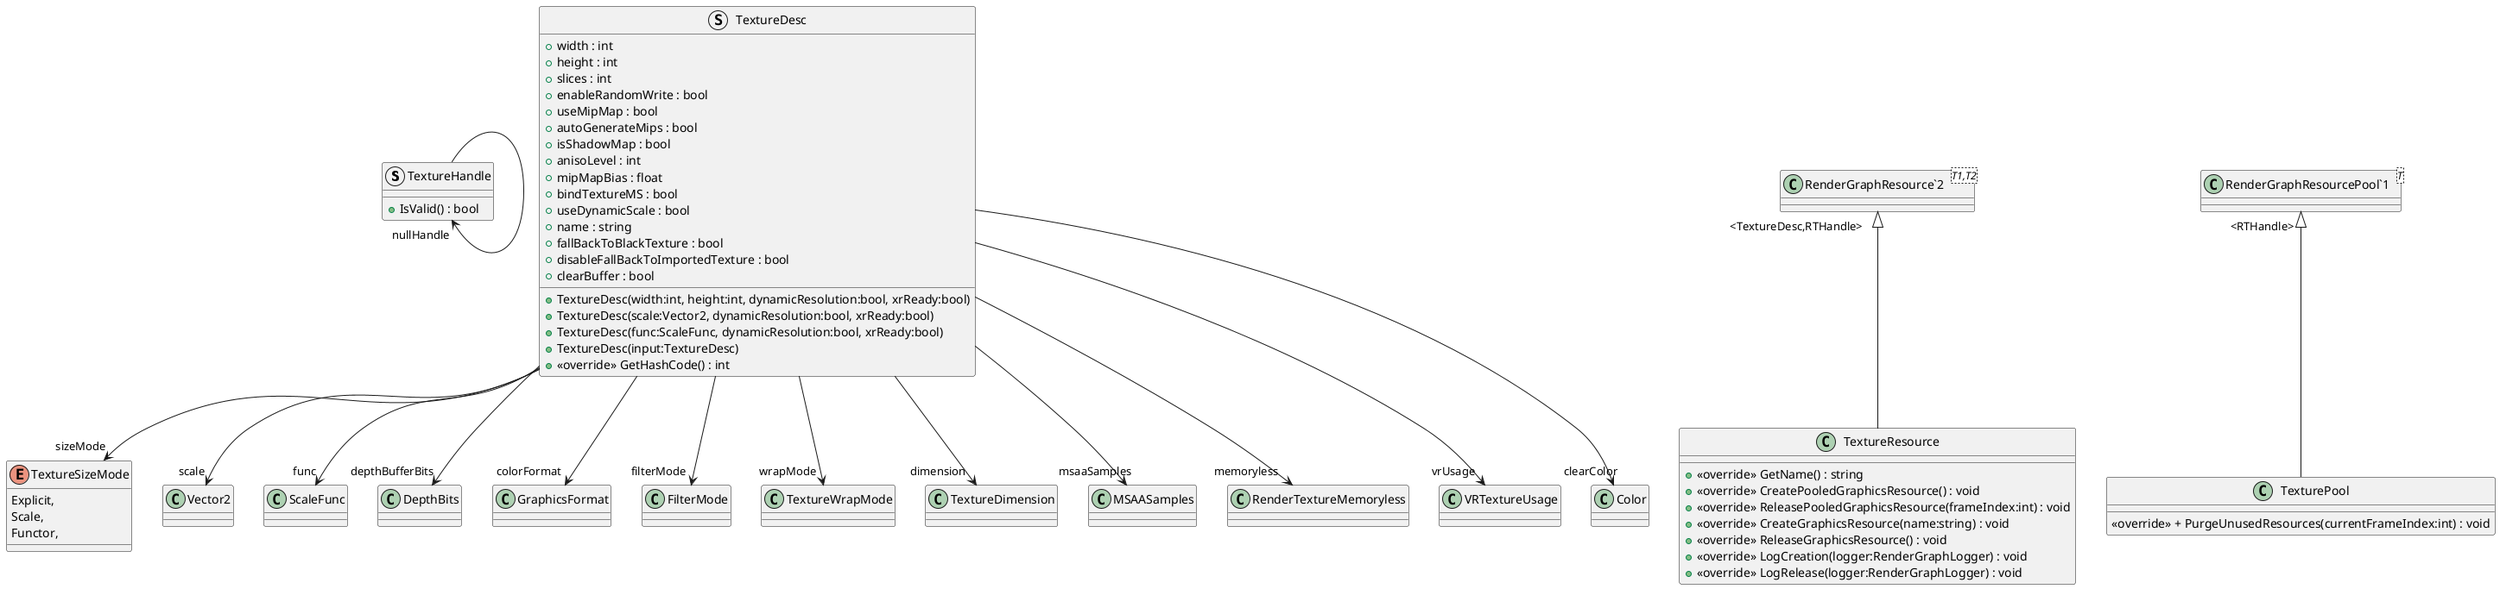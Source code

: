 @startuml
struct TextureHandle {
    + IsValid() : bool
}
enum TextureSizeMode {
    Explicit,
    Scale,
    Functor,
}
struct TextureDesc {
    + width : int
    + height : int
    + slices : int
    + enableRandomWrite : bool
    + useMipMap : bool
    + autoGenerateMips : bool
    + isShadowMap : bool
    + anisoLevel : int
    + mipMapBias : float
    + bindTextureMS : bool
    + useDynamicScale : bool
    + name : string
    + fallBackToBlackTexture : bool
    + disableFallBackToImportedTexture : bool
    + clearBuffer : bool
    + TextureDesc(width:int, height:int, dynamicResolution:bool, xrReady:bool)
    + TextureDesc(scale:Vector2, dynamicResolution:bool, xrReady:bool)
    + TextureDesc(func:ScaleFunc, dynamicResolution:bool, xrReady:bool)
    + TextureDesc(input:TextureDesc)
    + <<override>> GetHashCode() : int
}
class TextureResource {
    + <<override>> GetName() : string
    + <<override>> CreatePooledGraphicsResource() : void
    + <<override>> ReleasePooledGraphicsResource(frameIndex:int) : void
    + <<override>> CreateGraphicsResource(name:string) : void
    + <<override>> ReleaseGraphicsResource() : void
    + <<override>> LogCreation(logger:RenderGraphLogger) : void
    + <<override>> LogRelease(logger:RenderGraphLogger) : void
}
class TexturePool {
    <<override>> + PurgeUnusedResources(currentFrameIndex:int) : void
}
class "RenderGraphResource`2"<T1,T2> {
}
class "RenderGraphResourcePool`1"<T> {
}
TextureHandle --> "nullHandle" TextureHandle
TextureDesc --> "sizeMode" TextureSizeMode
TextureDesc --> "scale" Vector2
TextureDesc --> "func" ScaleFunc
TextureDesc --> "depthBufferBits" DepthBits
TextureDesc --> "colorFormat" GraphicsFormat
TextureDesc --> "filterMode" FilterMode
TextureDesc --> "wrapMode" TextureWrapMode
TextureDesc --> "dimension" TextureDimension
TextureDesc --> "msaaSamples" MSAASamples
TextureDesc --> "memoryless" RenderTextureMemoryless
TextureDesc --> "vrUsage" VRTextureUsage
TextureDesc --> "clearColor" Color
"RenderGraphResource`2" "<TextureDesc,RTHandle>" <|-- TextureResource
"RenderGraphResourcePool`1" "<RTHandle>" <|-- TexturePool
@enduml
